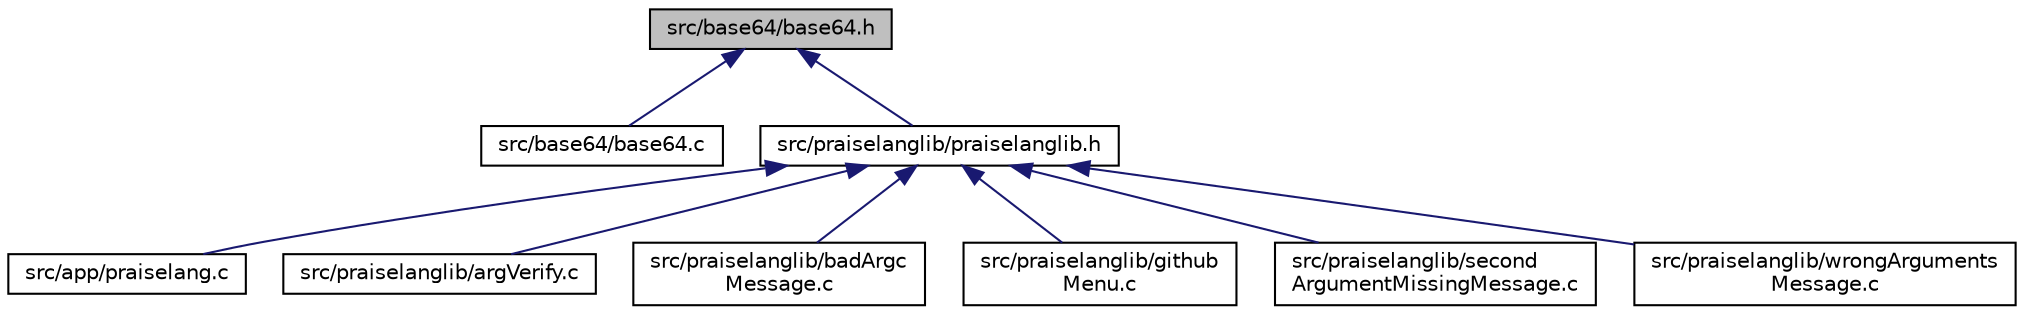 digraph "src/base64/base64.h"
{
 // LATEX_PDF_SIZE
  edge [fontname="Helvetica",fontsize="10",labelfontname="Helvetica",labelfontsize="10"];
  node [fontname="Helvetica",fontsize="10",shape=record];
  Node1 [label="src/base64/base64.h",height=0.2,width=0.4,color="black", fillcolor="grey75", style="filled", fontcolor="black",tooltip="base64 encryption/decryption library (code by Wei Zhicheng)"];
  Node1 -> Node2 [dir="back",color="midnightblue",fontsize="10",style="solid"];
  Node2 [label="src/base64/base64.c",height=0.2,width=0.4,color="black", fillcolor="white", style="filled",URL="$db/d36/base64_8c.html",tooltip="base64 encryption/decryption functions file (code by Wei Zhicheng)"];
  Node1 -> Node3 [dir="back",color="midnightblue",fontsize="10",style="solid"];
  Node3 [label="src/praiselanglib/praiselanglib.h",height=0.2,width=0.4,color="black", fillcolor="white", style="filled",URL="$d5/d44/praiselanglib_8h.html",tooltip=" "];
  Node3 -> Node4 [dir="back",color="midnightblue",fontsize="10",style="solid"];
  Node4 [label="src/app/praiselang.c",height=0.2,width=0.4,color="black", fillcolor="white", style="filled",URL="$d8/d17/praiselang_8c.html",tooltip="the main application file of praiselang"];
  Node3 -> Node5 [dir="back",color="midnightblue",fontsize="10",style="solid"];
  Node5 [label="src/praiselanglib/argVerify.c",height=0.2,width=0.4,color="black", fillcolor="white", style="filled",URL="$d1/d2a/argVerify_8c.html",tooltip="tests the arguments, argument count and returns true (bool) if prompted arguments are true"];
  Node3 -> Node6 [dir="back",color="midnightblue",fontsize="10",style="solid"];
  Node6 [label="src/praiselanglib/badArgc\lMessage.c",height=0.2,width=0.4,color="black", fillcolor="white", style="filled",URL="$d0/d9e/badArgcMessage_8c.html",tooltip="prints information about wrong arguments"];
  Node3 -> Node7 [dir="back",color="midnightblue",fontsize="10",style="solid"];
  Node7 [label="src/praiselanglib/github\lMenu.c",height=0.2,width=0.4,color="black", fillcolor="white", style="filled",URL="$dc/d5a/githubMenu_8c.html",tooltip="prints github source code related information"];
  Node3 -> Node8 [dir="back",color="midnightblue",fontsize="10",style="solid"];
  Node8 [label="src/praiselanglib/second\lArgumentMissingMessage.c",height=0.2,width=0.4,color="black", fillcolor="white", style="filled",URL="$da/d9f/secondArgumentMissingMessage_8c.html",tooltip="prints information about missing second argument"];
  Node3 -> Node9 [dir="back",color="midnightblue",fontsize="10",style="solid"];
  Node9 [label="src/praiselanglib/wrongArguments\lMessage.c",height=0.2,width=0.4,color="black", fillcolor="white", style="filled",URL="$dd/d10/wrongArgumentsMessage_8c.html",tooltip="prints information about wrong arguments"];
}
